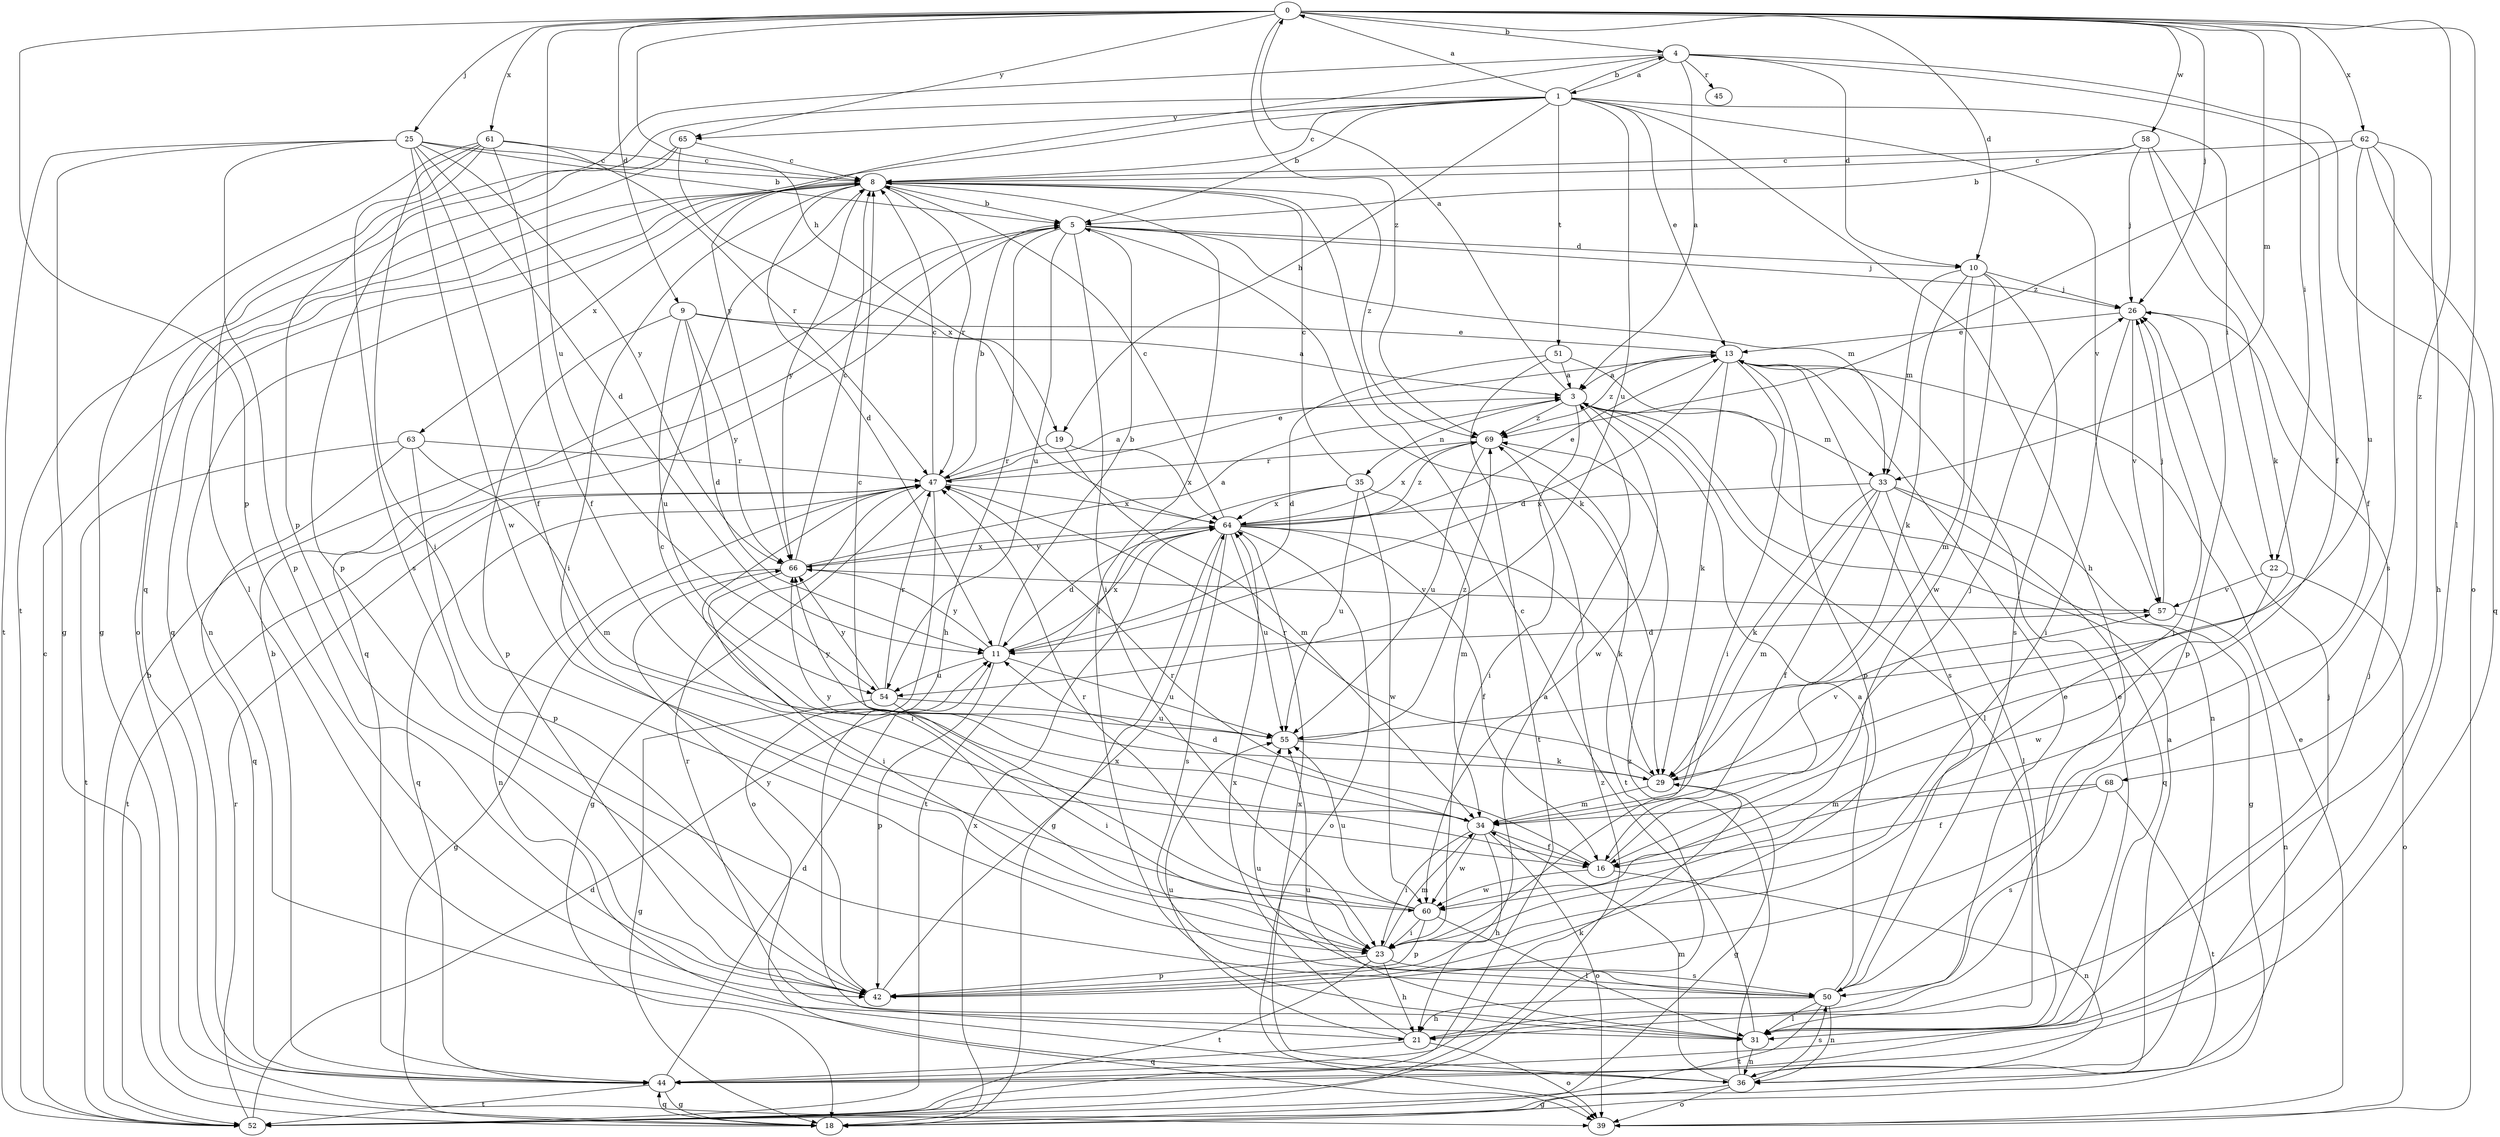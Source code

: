 strict digraph  {
0;
1;
3;
4;
5;
8;
9;
10;
11;
13;
16;
18;
19;
21;
22;
23;
25;
26;
29;
31;
33;
34;
35;
36;
39;
42;
44;
45;
47;
50;
51;
52;
54;
55;
57;
58;
60;
61;
62;
63;
64;
65;
66;
68;
69;
0 -> 4  [label=b];
0 -> 9  [label=d];
0 -> 10  [label=d];
0 -> 19  [label=h];
0 -> 22  [label=i];
0 -> 25  [label=j];
0 -> 26  [label=j];
0 -> 31  [label=l];
0 -> 33  [label=m];
0 -> 42  [label=p];
0 -> 54  [label=u];
0 -> 58  [label=w];
0 -> 61  [label=x];
0 -> 62  [label=x];
0 -> 65  [label=y];
0 -> 68  [label=z];
0 -> 69  [label=z];
1 -> 0  [label=a];
1 -> 4  [label=b];
1 -> 5  [label=b];
1 -> 8  [label=c];
1 -> 13  [label=e];
1 -> 19  [label=h];
1 -> 21  [label=h];
1 -> 22  [label=i];
1 -> 44  [label=q];
1 -> 51  [label=t];
1 -> 52  [label=t];
1 -> 54  [label=u];
1 -> 57  [label=v];
1 -> 65  [label=y];
3 -> 0  [label=a];
3 -> 23  [label=i];
3 -> 31  [label=l];
3 -> 33  [label=m];
3 -> 35  [label=n];
3 -> 60  [label=w];
3 -> 69  [label=z];
4 -> 1  [label=a];
4 -> 3  [label=a];
4 -> 10  [label=d];
4 -> 16  [label=f];
4 -> 39  [label=o];
4 -> 42  [label=p];
4 -> 45  [label=r];
4 -> 66  [label=y];
5 -> 10  [label=d];
5 -> 21  [label=h];
5 -> 23  [label=i];
5 -> 26  [label=j];
5 -> 29  [label=k];
5 -> 33  [label=m];
5 -> 44  [label=q];
5 -> 54  [label=u];
8 -> 5  [label=b];
8 -> 11  [label=d];
8 -> 23  [label=i];
8 -> 31  [label=l];
8 -> 36  [label=n];
8 -> 44  [label=q];
8 -> 47  [label=r];
8 -> 63  [label=x];
8 -> 66  [label=y];
8 -> 69  [label=z];
9 -> 3  [label=a];
9 -> 11  [label=d];
9 -> 13  [label=e];
9 -> 42  [label=p];
9 -> 54  [label=u];
9 -> 66  [label=y];
10 -> 26  [label=j];
10 -> 29  [label=k];
10 -> 33  [label=m];
10 -> 34  [label=m];
10 -> 50  [label=s];
10 -> 60  [label=w];
11 -> 5  [label=b];
11 -> 42  [label=p];
11 -> 54  [label=u];
11 -> 55  [label=u];
11 -> 64  [label=x];
11 -> 66  [label=y];
13 -> 3  [label=a];
13 -> 11  [label=d];
13 -> 23  [label=i];
13 -> 29  [label=k];
13 -> 42  [label=p];
13 -> 50  [label=s];
13 -> 69  [label=z];
16 -> 26  [label=j];
16 -> 36  [label=n];
16 -> 47  [label=r];
16 -> 60  [label=w];
18 -> 44  [label=q];
18 -> 64  [label=x];
19 -> 34  [label=m];
19 -> 47  [label=r];
19 -> 64  [label=x];
21 -> 13  [label=e];
21 -> 39  [label=o];
21 -> 44  [label=q];
21 -> 55  [label=u];
21 -> 64  [label=x];
22 -> 39  [label=o];
22 -> 57  [label=v];
22 -> 60  [label=w];
23 -> 21  [label=h];
23 -> 26  [label=j];
23 -> 34  [label=m];
23 -> 42  [label=p];
23 -> 50  [label=s];
23 -> 52  [label=t];
25 -> 5  [label=b];
25 -> 8  [label=c];
25 -> 11  [label=d];
25 -> 16  [label=f];
25 -> 18  [label=g];
25 -> 42  [label=p];
25 -> 52  [label=t];
25 -> 60  [label=w];
25 -> 66  [label=y];
26 -> 13  [label=e];
26 -> 23  [label=i];
26 -> 42  [label=p];
26 -> 57  [label=v];
29 -> 8  [label=c];
29 -> 18  [label=g];
29 -> 34  [label=m];
29 -> 47  [label=r];
29 -> 57  [label=v];
31 -> 8  [label=c];
31 -> 13  [label=e];
31 -> 26  [label=j];
31 -> 36  [label=n];
31 -> 47  [label=r];
31 -> 55  [label=u];
33 -> 16  [label=f];
33 -> 18  [label=g];
33 -> 29  [label=k];
33 -> 31  [label=l];
33 -> 34  [label=m];
33 -> 44  [label=q];
33 -> 64  [label=x];
34 -> 11  [label=d];
34 -> 16  [label=f];
34 -> 21  [label=h];
34 -> 23  [label=i];
34 -> 39  [label=o];
34 -> 60  [label=w];
34 -> 66  [label=y];
35 -> 8  [label=c];
35 -> 34  [label=m];
35 -> 52  [label=t];
35 -> 55  [label=u];
35 -> 60  [label=w];
35 -> 64  [label=x];
36 -> 3  [label=a];
36 -> 18  [label=g];
36 -> 34  [label=m];
36 -> 39  [label=o];
36 -> 50  [label=s];
36 -> 64  [label=x];
36 -> 69  [label=z];
39 -> 13  [label=e];
42 -> 3  [label=a];
42 -> 64  [label=x];
42 -> 66  [label=y];
44 -> 5  [label=b];
44 -> 11  [label=d];
44 -> 18  [label=g];
44 -> 26  [label=j];
44 -> 29  [label=k];
44 -> 52  [label=t];
47 -> 3  [label=a];
47 -> 5  [label=b];
47 -> 8  [label=c];
47 -> 13  [label=e];
47 -> 18  [label=g];
47 -> 23  [label=i];
47 -> 36  [label=n];
47 -> 39  [label=o];
47 -> 44  [label=q];
47 -> 52  [label=t];
47 -> 64  [label=x];
50 -> 3  [label=a];
50 -> 21  [label=h];
50 -> 31  [label=l];
50 -> 36  [label=n];
50 -> 52  [label=t];
50 -> 55  [label=u];
51 -> 3  [label=a];
51 -> 11  [label=d];
51 -> 36  [label=n];
51 -> 52  [label=t];
52 -> 5  [label=b];
52 -> 8  [label=c];
52 -> 11  [label=d];
52 -> 47  [label=r];
52 -> 69  [label=z];
54 -> 18  [label=g];
54 -> 23  [label=i];
54 -> 47  [label=r];
54 -> 55  [label=u];
54 -> 66  [label=y];
55 -> 29  [label=k];
55 -> 66  [label=y];
55 -> 69  [label=z];
57 -> 11  [label=d];
57 -> 26  [label=j];
57 -> 36  [label=n];
58 -> 5  [label=b];
58 -> 8  [label=c];
58 -> 16  [label=f];
58 -> 26  [label=j];
58 -> 29  [label=k];
60 -> 8  [label=c];
60 -> 23  [label=i];
60 -> 31  [label=l];
60 -> 42  [label=p];
60 -> 47  [label=r];
60 -> 55  [label=u];
61 -> 8  [label=c];
61 -> 16  [label=f];
61 -> 18  [label=g];
61 -> 23  [label=i];
61 -> 31  [label=l];
61 -> 47  [label=r];
61 -> 50  [label=s];
62 -> 8  [label=c];
62 -> 21  [label=h];
62 -> 44  [label=q];
62 -> 50  [label=s];
62 -> 55  [label=u];
62 -> 69  [label=z];
63 -> 34  [label=m];
63 -> 42  [label=p];
63 -> 44  [label=q];
63 -> 47  [label=r];
63 -> 52  [label=t];
64 -> 8  [label=c];
64 -> 11  [label=d];
64 -> 13  [label=e];
64 -> 16  [label=f];
64 -> 18  [label=g];
64 -> 29  [label=k];
64 -> 39  [label=o];
64 -> 50  [label=s];
64 -> 55  [label=u];
64 -> 66  [label=y];
64 -> 69  [label=z];
65 -> 8  [label=c];
65 -> 39  [label=o];
65 -> 42  [label=p];
65 -> 64  [label=x];
66 -> 3  [label=a];
66 -> 8  [label=c];
66 -> 18  [label=g];
66 -> 23  [label=i];
66 -> 57  [label=v];
66 -> 64  [label=x];
68 -> 16  [label=f];
68 -> 34  [label=m];
68 -> 50  [label=s];
68 -> 52  [label=t];
69 -> 47  [label=r];
69 -> 52  [label=t];
69 -> 55  [label=u];
69 -> 64  [label=x];
}
